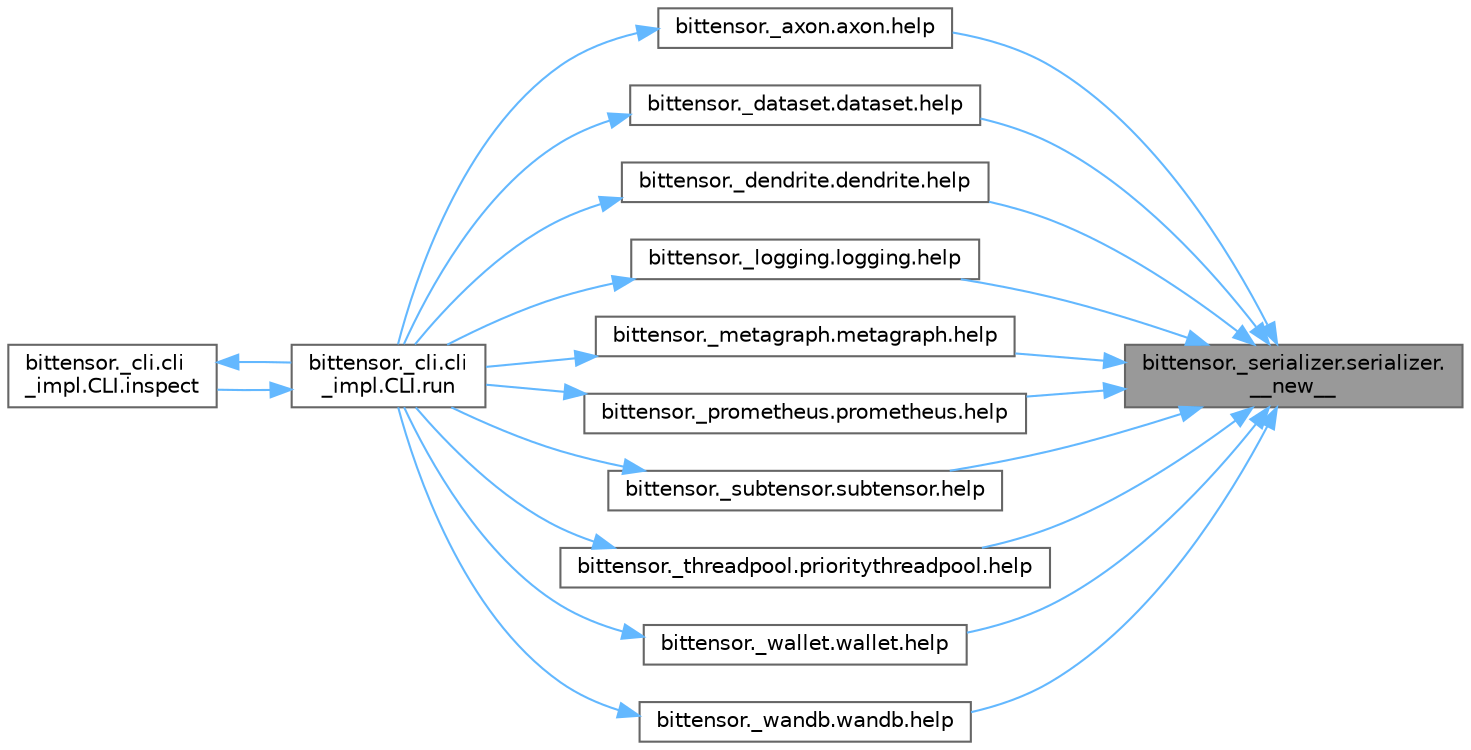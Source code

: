 digraph "bittensor._serializer.serializer.__new__"
{
 // LATEX_PDF_SIZE
  bgcolor="transparent";
  edge [fontname=Helvetica,fontsize=10,labelfontname=Helvetica,labelfontsize=10];
  node [fontname=Helvetica,fontsize=10,shape=box,height=0.2,width=0.4];
  rankdir="RL";
  Node1 [label="bittensor._serializer.serializer.\l__new__",height=0.2,width=0.4,color="gray40", fillcolor="grey60", style="filled", fontcolor="black",tooltip=" "];
  Node1 -> Node2 [dir="back",color="steelblue1",style="solid"];
  Node2 [label="bittensor._axon.axon.help",height=0.2,width=0.4,color="grey40", fillcolor="white", style="filled",URL="$classbittensor_1_1__axon_1_1axon.html#a98606f3151d07d9e823ce4e2b752ca6f",tooltip=" "];
  Node2 -> Node3 [dir="back",color="steelblue1",style="solid"];
  Node3 [label="bittensor._cli.cli\l_impl.CLI.run",height=0.2,width=0.4,color="grey40", fillcolor="white", style="filled",URL="$classbittensor_1_1__cli_1_1cli__impl_1_1_c_l_i.html#aefb4bb012305712b2dbbd29545c843ce",tooltip=" "];
  Node3 -> Node4 [dir="back",color="steelblue1",style="solid"];
  Node4 [label="bittensor._cli.cli\l_impl.CLI.inspect",height=0.2,width=0.4,color="grey40", fillcolor="white", style="filled",URL="$classbittensor_1_1__cli_1_1cli__impl_1_1_c_l_i.html#ae03172c94947caed1fdc0a5c0a0aa8c2",tooltip=" "];
  Node4 -> Node3 [dir="back",color="steelblue1",style="solid"];
  Node1 -> Node5 [dir="back",color="steelblue1",style="solid"];
  Node5 [label="bittensor._dataset.dataset.help",height=0.2,width=0.4,color="grey40", fillcolor="white", style="filled",URL="$classbittensor_1_1__dataset_1_1dataset.html#a5289194bb435a98b4dc08f6fd21a1b31",tooltip=" "];
  Node5 -> Node3 [dir="back",color="steelblue1",style="solid"];
  Node1 -> Node6 [dir="back",color="steelblue1",style="solid"];
  Node6 [label="bittensor._dendrite.dendrite.help",height=0.2,width=0.4,color="grey40", fillcolor="white", style="filled",URL="$classbittensor_1_1__dendrite_1_1dendrite.html#a8b814eba8737ed370882f117bffbf34b",tooltip=" "];
  Node6 -> Node3 [dir="back",color="steelblue1",style="solid"];
  Node1 -> Node7 [dir="back",color="steelblue1",style="solid"];
  Node7 [label="bittensor._logging.logging.help",height=0.2,width=0.4,color="grey40", fillcolor="white", style="filled",URL="$classbittensor_1_1__logging_1_1logging.html#a2ed6539be7f75fda81d7f82a8dd5f967",tooltip=" "];
  Node7 -> Node3 [dir="back",color="steelblue1",style="solid"];
  Node1 -> Node8 [dir="back",color="steelblue1",style="solid"];
  Node8 [label="bittensor._metagraph.metagraph.help",height=0.2,width=0.4,color="grey40", fillcolor="white", style="filled",URL="$classbittensor_1_1__metagraph_1_1metagraph.html#a60312264f9c16fd14d40fadceaf7cc3c",tooltip=" "];
  Node8 -> Node3 [dir="back",color="steelblue1",style="solid"];
  Node1 -> Node9 [dir="back",color="steelblue1",style="solid"];
  Node9 [label="bittensor._prometheus.prometheus.help",height=0.2,width=0.4,color="grey40", fillcolor="white", style="filled",URL="$classbittensor_1_1__prometheus_1_1prometheus.html#a286bff6021a40130f3630271e1f645b9",tooltip=" "];
  Node9 -> Node3 [dir="back",color="steelblue1",style="solid"];
  Node1 -> Node10 [dir="back",color="steelblue1",style="solid"];
  Node10 [label="bittensor._subtensor.subtensor.help",height=0.2,width=0.4,color="grey40", fillcolor="white", style="filled",URL="$classbittensor_1_1__subtensor_1_1subtensor.html#aa334fe4e5112e8fa64a2bf255d02dd23",tooltip=" "];
  Node10 -> Node3 [dir="back",color="steelblue1",style="solid"];
  Node1 -> Node11 [dir="back",color="steelblue1",style="solid"];
  Node11 [label="bittensor._threadpool.prioritythreadpool.help",height=0.2,width=0.4,color="grey40", fillcolor="white", style="filled",URL="$classbittensor_1_1__threadpool_1_1prioritythreadpool.html#a06abea6a5f23ff327501536eda597e60",tooltip=" "];
  Node11 -> Node3 [dir="back",color="steelblue1",style="solid"];
  Node1 -> Node12 [dir="back",color="steelblue1",style="solid"];
  Node12 [label="bittensor._wallet.wallet.help",height=0.2,width=0.4,color="grey40", fillcolor="white", style="filled",URL="$classbittensor_1_1__wallet_1_1wallet.html#a5a8d7e908cf9a05d8c14ebdf09ae0bd2",tooltip=" "];
  Node12 -> Node3 [dir="back",color="steelblue1",style="solid"];
  Node1 -> Node13 [dir="back",color="steelblue1",style="solid"];
  Node13 [label="bittensor._wandb.wandb.help",height=0.2,width=0.4,color="grey40", fillcolor="white", style="filled",URL="$classbittensor_1_1__wandb_1_1wandb.html#af78430acf92f52da4b03bf015ea72c57",tooltip=" "];
  Node13 -> Node3 [dir="back",color="steelblue1",style="solid"];
}
